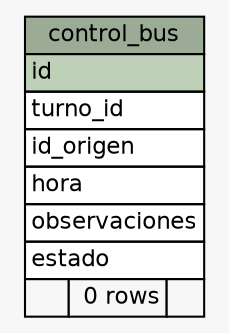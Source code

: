 // dot 2.26.3 on Linux 3.2.0-4-686-pae
// SchemaSpy rev 590
digraph "control_bus" {
  graph [
    rankdir="RL"
    bgcolor="#f7f7f7"
    nodesep="0.18"
    ranksep="0.46"
    fontname="Helvetica"
    fontsize="11"
  ];
  node [
    fontname="Helvetica"
    fontsize="11"
    shape="plaintext"
  ];
  edge [
    arrowsize="0.8"
  ];
  "control_bus" [
    label=<
    <TABLE BORDER="0" CELLBORDER="1" CELLSPACING="0" BGCOLOR="#ffffff">
      <TR><TD COLSPAN="3" BGCOLOR="#9bab96" ALIGN="CENTER">control_bus</TD></TR>
      <TR><TD PORT="id" COLSPAN="3" BGCOLOR="#bed1b8" ALIGN="LEFT">id</TD></TR>
      <TR><TD PORT="turno_id" COLSPAN="3" ALIGN="LEFT">turno_id</TD></TR>
      <TR><TD PORT="id_origen" COLSPAN="3" ALIGN="LEFT">id_origen</TD></TR>
      <TR><TD PORT="hora" COLSPAN="3" ALIGN="LEFT">hora</TD></TR>
      <TR><TD PORT="observaciones" COLSPAN="3" ALIGN="LEFT">observaciones</TD></TR>
      <TR><TD PORT="estado" COLSPAN="3" ALIGN="LEFT">estado</TD></TR>
      <TR><TD ALIGN="LEFT" BGCOLOR="#f7f7f7">  </TD><TD ALIGN="RIGHT" BGCOLOR="#f7f7f7">0 rows</TD><TD ALIGN="RIGHT" BGCOLOR="#f7f7f7">  </TD></TR>
    </TABLE>>
    URL="tables/control_bus.html"
    tooltip="control_bus"
  ];
}
